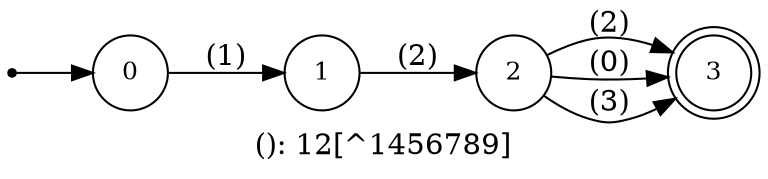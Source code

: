 digraph G {
label = "(): 12[^1456789]";
rankdir = LR;
node [shape = circle, label="0", fontsize=12]0;
node [shape = circle, label="1", fontsize=12]1;
node [shape = circle, label="2", fontsize=12]2;
node [shape = doublecircle, label="3", fontsize=12]3;
node [shape = point ]; qi
qi ->0;
0 -> 1[ label = "(1)"];
1 -> 2[ label = "(2)"];
2 -> 3[ label = "(2)"];
2 -> 3[ label = "(0)"];
2 -> 3[ label = "(3)"];
}
